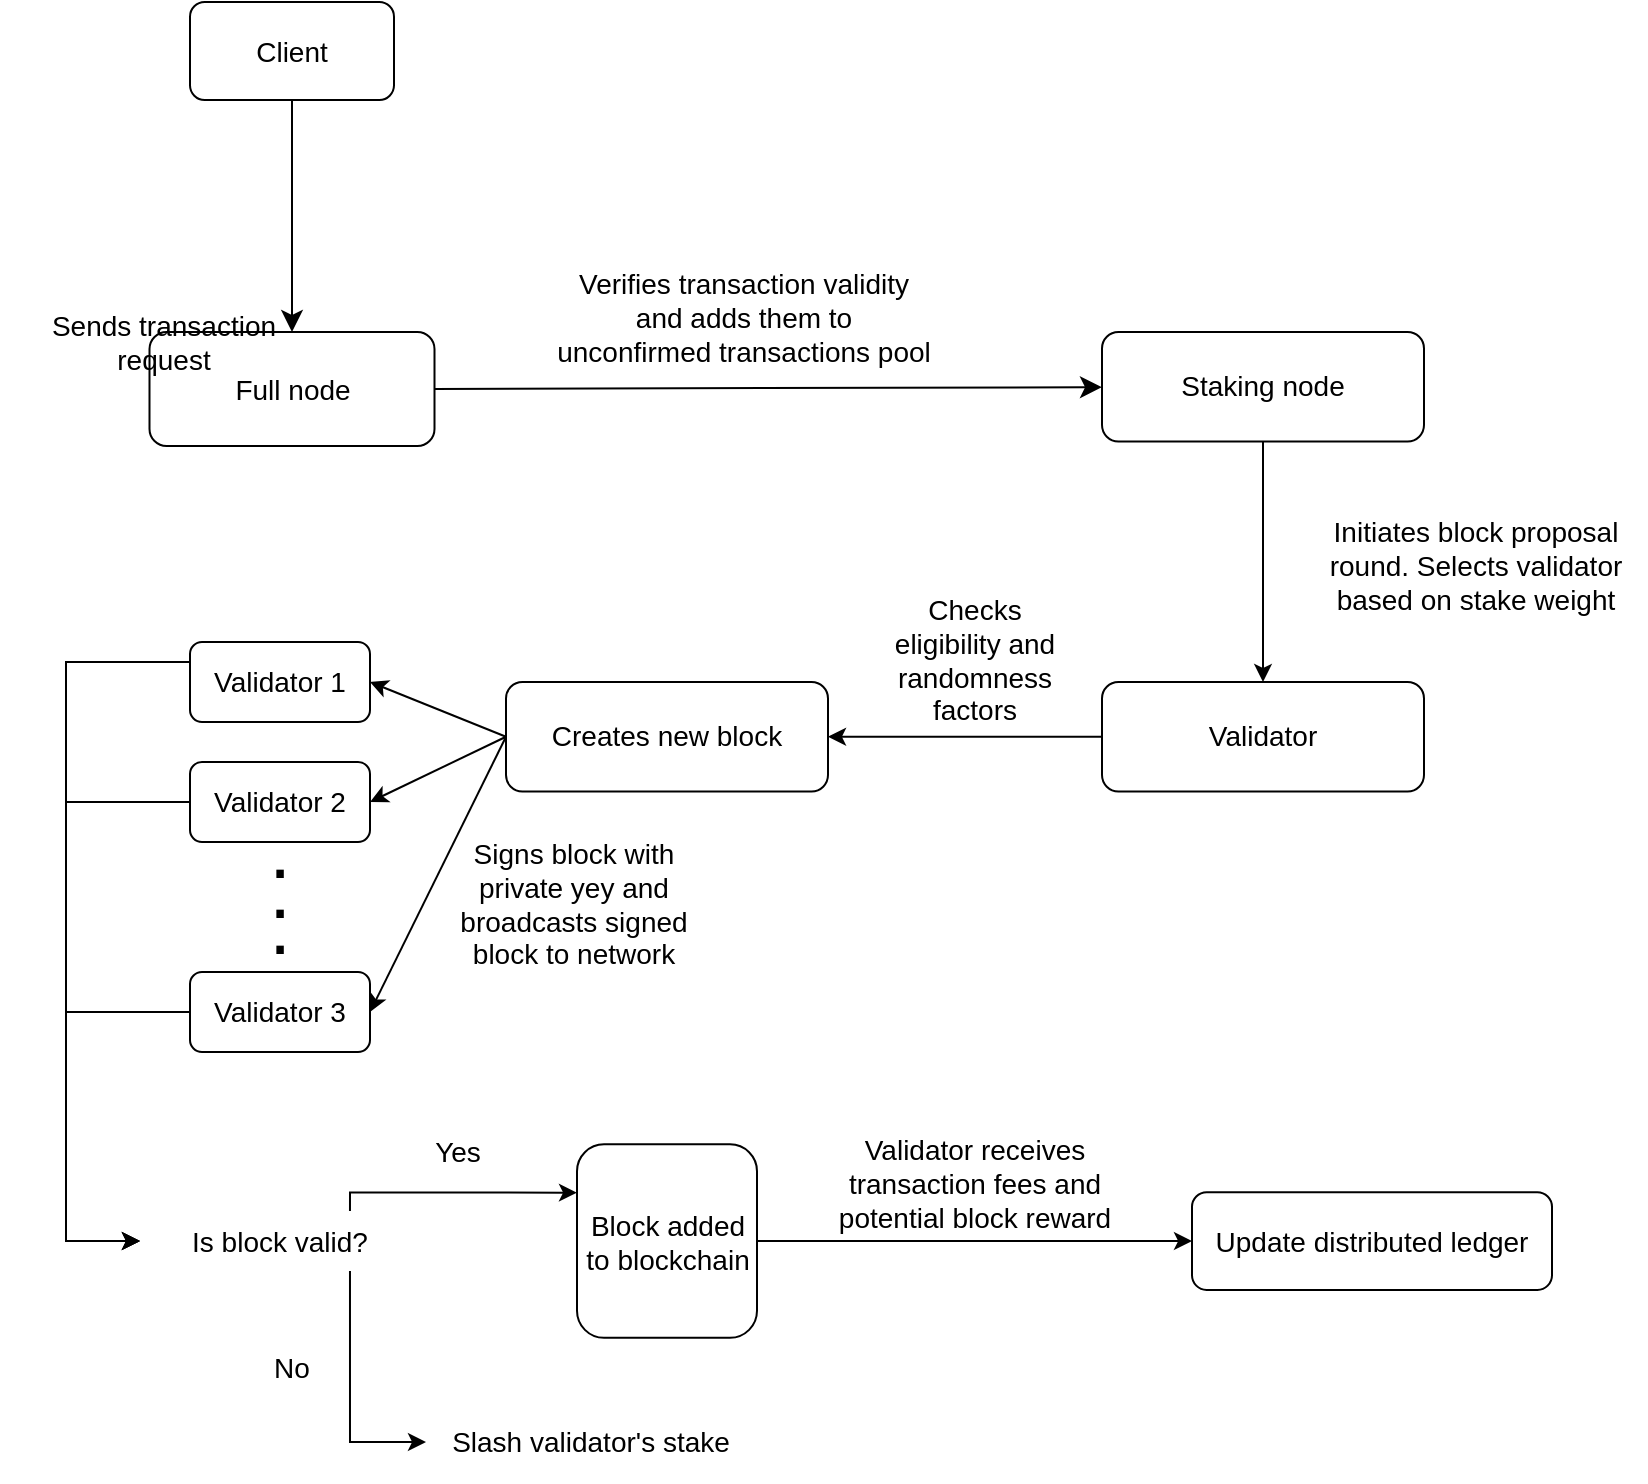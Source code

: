 <mxfile version="24.9.1">
  <diagram name="Página-1" id="N91MxdzN2epolRWzb8i4">
    <mxGraphModel dx="1288" dy="822" grid="1" gridSize="10" guides="1" tooltips="1" connect="1" arrows="1" fold="1" page="1" pageScale="1" pageWidth="827" pageHeight="1169" math="0" shadow="0">
      <root>
        <mxCell id="0" />
        <mxCell id="1" parent="0" />
        <mxCell id="kZWhtJNA0DSKdZdHqCCg-6" style="edgeStyle=none;curved=1;rounded=0;orthogonalLoop=1;jettySize=auto;html=1;exitX=0.5;exitY=1;exitDx=0;exitDy=0;fontSize=12;startSize=8;endSize=8;" edge="1" parent="1" source="kZWhtJNA0DSKdZdHqCCg-7" target="kZWhtJNA0DSKdZdHqCCg-10">
          <mxGeometry relative="1" as="geometry" />
        </mxCell>
        <mxCell id="kZWhtJNA0DSKdZdHqCCg-7" value="&lt;font style=&quot;font-size: 14px;&quot;&gt;Client&lt;/font&gt;" style="rounded=1;whiteSpace=wrap;html=1;" vertex="1" parent="1">
          <mxGeometry x="99" y="20" width="102" height="49" as="geometry" />
        </mxCell>
        <mxCell id="kZWhtJNA0DSKdZdHqCCg-14" style="edgeStyle=orthogonalEdgeStyle;rounded=0;orthogonalLoop=1;jettySize=auto;html=1;exitX=0.5;exitY=1;exitDx=0;exitDy=0;entryX=0.5;entryY=0;entryDx=0;entryDy=0;" edge="1" parent="1" source="kZWhtJNA0DSKdZdHqCCg-8" target="kZWhtJNA0DSKdZdHqCCg-13">
          <mxGeometry relative="1" as="geometry" />
        </mxCell>
        <mxCell id="kZWhtJNA0DSKdZdHqCCg-8" value="Staking node" style="rounded=1;whiteSpace=wrap;html=1;fontSize=14;" vertex="1" parent="1">
          <mxGeometry x="555" y="185" width="161" height="54.75" as="geometry" />
        </mxCell>
        <mxCell id="kZWhtJNA0DSKdZdHqCCg-9" style="edgeStyle=none;curved=1;rounded=0;orthogonalLoop=1;jettySize=auto;html=1;exitX=1;exitY=0.5;exitDx=0;exitDy=0;fontSize=12;startSize=8;endSize=8;" edge="1" parent="1" source="kZWhtJNA0DSKdZdHqCCg-10" target="kZWhtJNA0DSKdZdHqCCg-8">
          <mxGeometry relative="1" as="geometry" />
        </mxCell>
        <mxCell id="kZWhtJNA0DSKdZdHqCCg-10" value="&lt;font style=&quot;font-size: 14px;&quot;&gt;Full node&lt;/font&gt;" style="rounded=1;whiteSpace=wrap;html=1;" vertex="1" parent="1">
          <mxGeometry x="78.75" y="185" width="142.5" height="57" as="geometry" />
        </mxCell>
        <mxCell id="kZWhtJNA0DSKdZdHqCCg-11" value="&lt;font&gt;Sends transaction request&lt;/font&gt;" style="text;strokeColor=none;fillColor=none;html=1;align=center;verticalAlign=middle;whiteSpace=wrap;rounded=0;fontSize=14;" vertex="1" parent="1">
          <mxGeometry x="4" y="175" width="164" height="30" as="geometry" />
        </mxCell>
        <mxCell id="kZWhtJNA0DSKdZdHqCCg-12" value="&lt;span style=&quot;color: rgb(0, 0, 0); font-family: Helvetica; font-size: 14px; font-style: normal; font-variant-ligatures: normal; font-variant-caps: normal; font-weight: 400; letter-spacing: normal; orphans: 2; text-indent: 0px; text-transform: none; widows: 2; word-spacing: 0px; -webkit-text-stroke-width: 0px; white-space: normal; background-color: rgb(255, 255, 255); text-decoration-thickness: initial; text-decoration-style: initial; text-decoration-color: initial; float: none; display: inline !important;&quot;&gt;Verifies transaction validity and adds them to unconfirmed transactions pool&lt;/span&gt;" style="text;whiteSpace=wrap;html=1;align=center;" vertex="1" parent="1">
          <mxGeometry x="281" y="146" width="190.2" height="39" as="geometry" />
        </mxCell>
        <mxCell id="kZWhtJNA0DSKdZdHqCCg-18" style="edgeStyle=orthogonalEdgeStyle;rounded=0;orthogonalLoop=1;jettySize=auto;html=1;exitX=0;exitY=0.5;exitDx=0;exitDy=0;entryX=1;entryY=0.5;entryDx=0;entryDy=0;" edge="1" parent="1" source="kZWhtJNA0DSKdZdHqCCg-13" target="kZWhtJNA0DSKdZdHqCCg-17">
          <mxGeometry relative="1" as="geometry" />
        </mxCell>
        <mxCell id="kZWhtJNA0DSKdZdHqCCg-13" value="Validator" style="rounded=1;whiteSpace=wrap;html=1;fontSize=14;" vertex="1" parent="1">
          <mxGeometry x="555" y="360" width="161" height="54.75" as="geometry" />
        </mxCell>
        <mxCell id="kZWhtJNA0DSKdZdHqCCg-15" value="&lt;div&gt;&lt;span style=&quot;orphans: 2; text-indent: 0px; widows: 2; background-color: rgb(255, 255, 255); text-decoration-thickness: initial; text-decoration-style: initial; text-decoration-color: initial; float: none; display: inline !important;&quot;&gt;&lt;span style=&quot;font-size: 14px;&quot;&gt;Initiates block proposal round. Selects validator based on stake weight&lt;/span&gt;&lt;/span&gt;&lt;/div&gt;" style="text;whiteSpace=wrap;html=1;align=center;" vertex="1" parent="1">
          <mxGeometry x="657" y="270" width="170" height="39" as="geometry" />
        </mxCell>
        <mxCell id="kZWhtJNA0DSKdZdHqCCg-29" style="rounded=0;orthogonalLoop=1;jettySize=auto;html=1;exitX=0;exitY=0.5;exitDx=0;exitDy=0;entryX=1;entryY=0.5;entryDx=0;entryDy=0;strokeColor=default;" edge="1" parent="1" source="kZWhtJNA0DSKdZdHqCCg-17" target="kZWhtJNA0DSKdZdHqCCg-21">
          <mxGeometry relative="1" as="geometry" />
        </mxCell>
        <mxCell id="kZWhtJNA0DSKdZdHqCCg-30" style="rounded=0;orthogonalLoop=1;jettySize=auto;html=1;exitX=0;exitY=0.5;exitDx=0;exitDy=0;entryX=1;entryY=0.5;entryDx=0;entryDy=0;" edge="1" parent="1" source="kZWhtJNA0DSKdZdHqCCg-17" target="kZWhtJNA0DSKdZdHqCCg-22">
          <mxGeometry relative="1" as="geometry" />
        </mxCell>
        <mxCell id="kZWhtJNA0DSKdZdHqCCg-31" style="rounded=0;orthogonalLoop=1;jettySize=auto;html=1;exitX=0;exitY=0.5;exitDx=0;exitDy=0;entryX=1;entryY=0.5;entryDx=0;entryDy=0;" edge="1" parent="1" source="kZWhtJNA0DSKdZdHqCCg-17" target="kZWhtJNA0DSKdZdHqCCg-23">
          <mxGeometry relative="1" as="geometry" />
        </mxCell>
        <mxCell id="kZWhtJNA0DSKdZdHqCCg-17" value="Creates new block" style="rounded=1;whiteSpace=wrap;html=1;fontSize=14;" vertex="1" parent="1">
          <mxGeometry x="257" y="360" width="161" height="54.75" as="geometry" />
        </mxCell>
        <mxCell id="kZWhtJNA0DSKdZdHqCCg-20" value="&lt;div&gt;&lt;span style=&quot;font-size: 14px; background-color: rgb(255, 255, 255);&quot;&gt;Checks eligibility and randomness factors&lt;/span&gt;&lt;/div&gt;" style="text;whiteSpace=wrap;html=1;align=center;" vertex="1" parent="1">
          <mxGeometry x="447" y="309" width="89" height="39" as="geometry" />
        </mxCell>
        <mxCell id="kZWhtJNA0DSKdZdHqCCg-36" style="edgeStyle=orthogonalEdgeStyle;rounded=0;orthogonalLoop=1;jettySize=auto;html=1;exitX=0;exitY=0.25;exitDx=0;exitDy=0;entryX=0;entryY=0.5;entryDx=0;entryDy=0;" edge="1" parent="1" source="kZWhtJNA0DSKdZdHqCCg-21" target="kZWhtJNA0DSKdZdHqCCg-33">
          <mxGeometry relative="1" as="geometry">
            <Array as="points">
              <mxPoint x="37" y="350" />
              <mxPoint x="37" y="639" />
            </Array>
          </mxGeometry>
        </mxCell>
        <mxCell id="kZWhtJNA0DSKdZdHqCCg-21" value="Validator 1" style="rounded=1;whiteSpace=wrap;html=1;fontSize=14;" vertex="1" parent="1">
          <mxGeometry x="99" y="340" width="90" height="40" as="geometry" />
        </mxCell>
        <mxCell id="kZWhtJNA0DSKdZdHqCCg-35" style="edgeStyle=orthogonalEdgeStyle;rounded=0;orthogonalLoop=1;jettySize=auto;html=1;entryX=0;entryY=0.5;entryDx=0;entryDy=0;" edge="1" parent="1" source="kZWhtJNA0DSKdZdHqCCg-22" target="kZWhtJNA0DSKdZdHqCCg-33">
          <mxGeometry relative="1" as="geometry">
            <Array as="points">
              <mxPoint x="37" y="420" />
              <mxPoint x="37" y="639" />
            </Array>
          </mxGeometry>
        </mxCell>
        <mxCell id="kZWhtJNA0DSKdZdHqCCg-22" value="Validator 2" style="rounded=1;whiteSpace=wrap;html=1;fontSize=14;" vertex="1" parent="1">
          <mxGeometry x="99" y="400" width="90" height="40" as="geometry" />
        </mxCell>
        <mxCell id="kZWhtJNA0DSKdZdHqCCg-34" style="edgeStyle=orthogonalEdgeStyle;rounded=0;orthogonalLoop=1;jettySize=auto;html=1;exitX=0;exitY=0.5;exitDx=0;exitDy=0;entryX=0;entryY=0.5;entryDx=0;entryDy=0;" edge="1" parent="1" source="kZWhtJNA0DSKdZdHqCCg-23" target="kZWhtJNA0DSKdZdHqCCg-33">
          <mxGeometry relative="1" as="geometry">
            <Array as="points">
              <mxPoint x="37" y="525" />
              <mxPoint x="37" y="639" />
            </Array>
          </mxGeometry>
        </mxCell>
        <mxCell id="kZWhtJNA0DSKdZdHqCCg-23" value="Validator 3" style="rounded=1;whiteSpace=wrap;html=1;fontSize=14;" vertex="1" parent="1">
          <mxGeometry x="99" y="505" width="90" height="40" as="geometry" />
        </mxCell>
        <mxCell id="kZWhtJNA0DSKdZdHqCCg-25" value="&lt;span&gt;.&lt;/span&gt;" style="text;whiteSpace=wrap;html=1;align=center;fontColor=default;fontSize=39;" vertex="1" parent="1">
          <mxGeometry x="120.12" y="414.75" width="47.75" height="32" as="geometry" />
        </mxCell>
        <mxCell id="kZWhtJNA0DSKdZdHqCCg-26" style="edgeStyle=none;curved=1;rounded=0;orthogonalLoop=1;jettySize=auto;html=1;entryX=0.612;entryY=0.025;entryDx=0;entryDy=0;entryPerimeter=0;fontSize=12;startSize=8;endSize=8;" edge="1" parent="1" source="kZWhtJNA0DSKdZdHqCCg-25" target="kZWhtJNA0DSKdZdHqCCg-25">
          <mxGeometry relative="1" as="geometry" />
        </mxCell>
        <mxCell id="kZWhtJNA0DSKdZdHqCCg-27" value="&lt;span&gt;.&lt;/span&gt;" style="text;whiteSpace=wrap;html=1;align=center;fontColor=default;fontSize=39;" vertex="1" parent="1">
          <mxGeometry x="120.12" y="434.75" width="47.75" height="32" as="geometry" />
        </mxCell>
        <mxCell id="kZWhtJNA0DSKdZdHqCCg-28" value="&lt;span&gt;.&lt;/span&gt;" style="text;whiteSpace=wrap;html=1;align=center;fontColor=default;fontSize=39;" vertex="1" parent="1">
          <mxGeometry x="120.12" y="452.75" width="47.75" height="32" as="geometry" />
        </mxCell>
        <mxCell id="kZWhtJNA0DSKdZdHqCCg-32" value="&lt;div&gt;&lt;span style=&quot;background-color: initial; font-size: 14px;&quot;&gt;Signs block with private yey and broadcasts signed block to network&lt;/span&gt;&lt;/div&gt;" style="text;whiteSpace=wrap;html=1;align=center;" vertex="1" parent="1">
          <mxGeometry x="221.25" y="431.25" width="140" height="39" as="geometry" />
        </mxCell>
        <mxCell id="kZWhtJNA0DSKdZdHqCCg-38" style="edgeStyle=orthogonalEdgeStyle;rounded=0;orthogonalLoop=1;jettySize=auto;html=1;exitX=0.75;exitY=0;exitDx=0;exitDy=0;entryX=0;entryY=0.25;entryDx=0;entryDy=0;" edge="1" parent="1" source="kZWhtJNA0DSKdZdHqCCg-33" target="kZWhtJNA0DSKdZdHqCCg-37">
          <mxGeometry relative="1" as="geometry">
            <Array as="points">
              <mxPoint x="179" y="615" />
            </Array>
          </mxGeometry>
        </mxCell>
        <mxCell id="kZWhtJNA0DSKdZdHqCCg-39" style="edgeStyle=orthogonalEdgeStyle;rounded=0;orthogonalLoop=1;jettySize=auto;html=1;exitX=0.75;exitY=1;exitDx=0;exitDy=0;" edge="1" parent="1" source="kZWhtJNA0DSKdZdHqCCg-33">
          <mxGeometry relative="1" as="geometry">
            <mxPoint x="217" y="740" as="targetPoint" />
            <Array as="points">
              <mxPoint x="179" y="740" />
            </Array>
          </mxGeometry>
        </mxCell>
        <mxCell id="kZWhtJNA0DSKdZdHqCCg-33" value="&lt;div&gt;&lt;span style=&quot;background-color: initial; font-size: 14px;&quot;&gt;Is block valid?&lt;/span&gt;&lt;/div&gt;" style="text;whiteSpace=wrap;html=1;align=center;" vertex="1" parent="1">
          <mxGeometry x="73.99" y="624.51" width="140" height="29.99" as="geometry" />
        </mxCell>
        <mxCell id="kZWhtJNA0DSKdZdHqCCg-45" style="edgeStyle=orthogonalEdgeStyle;rounded=0;orthogonalLoop=1;jettySize=auto;html=1;exitX=1;exitY=0.5;exitDx=0;exitDy=0;" edge="1" parent="1" source="kZWhtJNA0DSKdZdHqCCg-37" target="kZWhtJNA0DSKdZdHqCCg-44">
          <mxGeometry relative="1" as="geometry" />
        </mxCell>
        <mxCell id="kZWhtJNA0DSKdZdHqCCg-37" value="Block added to blockchain" style="rounded=1;whiteSpace=wrap;html=1;fontSize=14;" vertex="1" parent="1">
          <mxGeometry x="292.5" y="591.13" width="90" height="96.75" as="geometry" />
        </mxCell>
        <mxCell id="kZWhtJNA0DSKdZdHqCCg-40" value="&lt;span style=&quot;font-size: 14px;&quot;&gt;Yes&lt;/span&gt;" style="text;whiteSpace=wrap;html=1;align=center;fontColor=default;" vertex="1" parent="1">
          <mxGeometry x="209.25" y="580" width="47.75" height="32" as="geometry" />
        </mxCell>
        <mxCell id="kZWhtJNA0DSKdZdHqCCg-41" value="&lt;span style=&quot;font-size: 14px;&quot;&gt;No&lt;/span&gt;" style="text;whiteSpace=wrap;html=1;align=center;fontColor=default;" vertex="1" parent="1">
          <mxGeometry x="126.12" y="687.88" width="47.75" height="32" as="geometry" />
        </mxCell>
        <mxCell id="kZWhtJNA0DSKdZdHqCCg-42" value="&lt;span style=&quot;font-size: 14px;&quot;&gt;Slash validator&#39;s stake&lt;/span&gt;" style="text;whiteSpace=wrap;html=1;align=center;fontColor=default;verticalAlign=middle;" vertex="1" parent="1">
          <mxGeometry x="217.25" y="720" width="165.25" height="40" as="geometry" />
        </mxCell>
        <mxCell id="kZWhtJNA0DSKdZdHqCCg-44" value="Update distributed ledger" style="rounded=1;whiteSpace=wrap;html=1;fontSize=14;" vertex="1" parent="1">
          <mxGeometry x="600" y="615.07" width="180" height="48.87" as="geometry" />
        </mxCell>
        <mxCell id="kZWhtJNA0DSKdZdHqCCg-46" value="&lt;div&gt;&lt;span style=&quot;font-size: 14px;&quot;&gt;Validator receives transaction fees and potential block reward&lt;/span&gt;&lt;/div&gt;" style="text;whiteSpace=wrap;html=1;align=center;fontColor=default;verticalAlign=middle;" vertex="1" parent="1">
          <mxGeometry x="408.88" y="591.13" width="165.25" height="40" as="geometry" />
        </mxCell>
      </root>
    </mxGraphModel>
  </diagram>
</mxfile>
